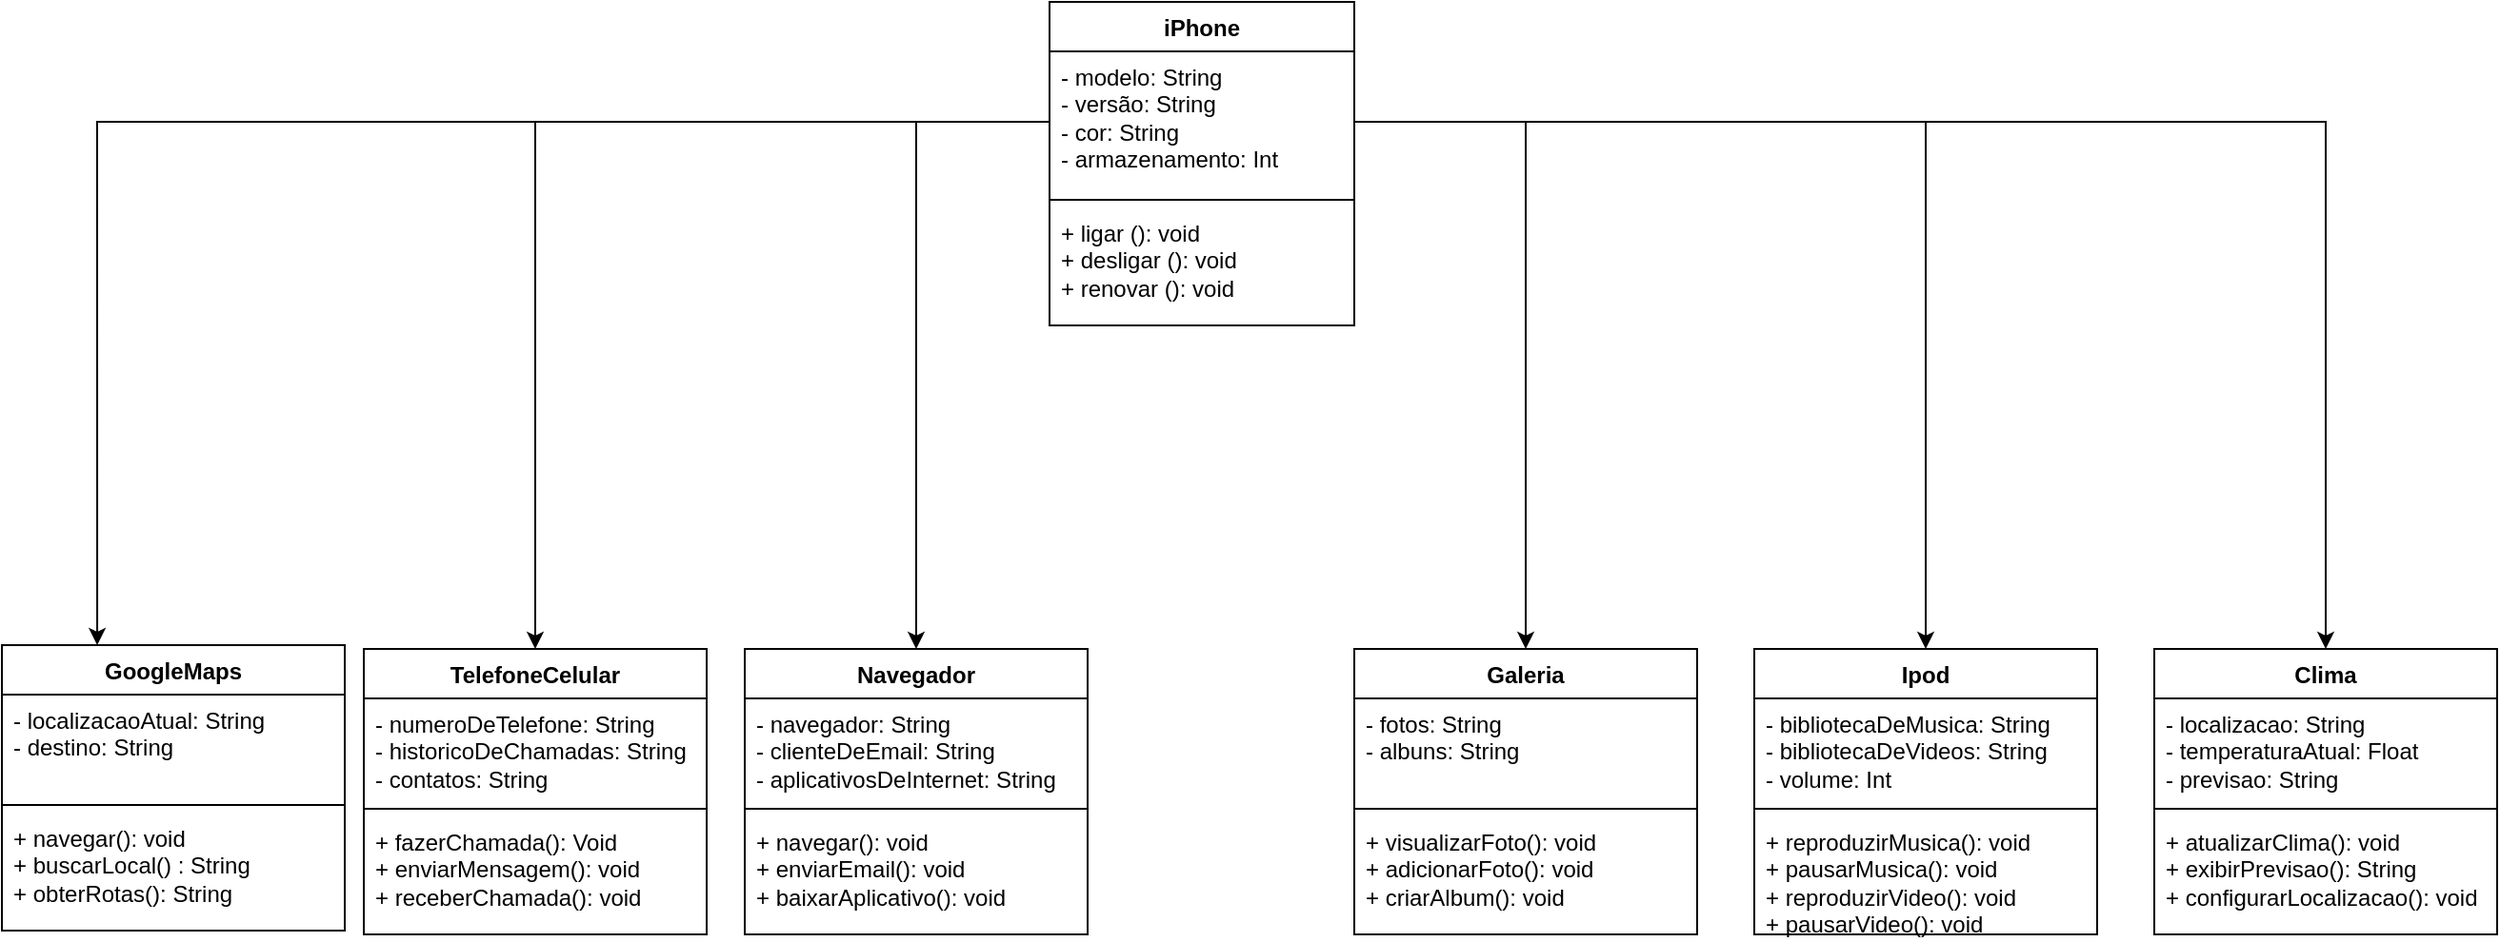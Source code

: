 <mxfile version="24.7.1" type="google">
  <diagram name="Página-1" id="inqP1eoOH2PZs6lB-xHO">
    <mxGraphModel dx="2261" dy="1915" grid="1" gridSize="10" guides="1" tooltips="1" connect="1" arrows="1" fold="1" page="1" pageScale="1" pageWidth="827" pageHeight="1169" math="0" shadow="0">
      <root>
        <mxCell id="0" />
        <mxCell id="1" parent="0" />
        <mxCell id="yWhd7Gpw7LgBYXEo9MWf-5" value="&lt;font style=&quot;vertical-align: inherit;&quot;&gt;&lt;font style=&quot;vertical-align: inherit;&quot;&gt;&lt;font style=&quot;vertical-align: inherit;&quot;&gt;&lt;font style=&quot;vertical-align: inherit;&quot;&gt;&lt;font style=&quot;vertical-align: inherit;&quot;&gt;&lt;font style=&quot;vertical-align: inherit;&quot;&gt;TelefoneCelular&lt;/font&gt;&lt;/font&gt;&lt;/font&gt;&lt;/font&gt;&lt;/font&gt;&lt;/font&gt;" style="swimlane;fontStyle=1;align=center;verticalAlign=top;childLayout=stackLayout;horizontal=1;startSize=26;horizontalStack=0;resizeParent=1;resizeParentMax=0;resizeLast=0;collapsible=1;marginBottom=0;whiteSpace=wrap;html=1;" parent="1" vertex="1">
          <mxGeometry x="140" y="270" width="180" height="150" as="geometry" />
        </mxCell>
        <mxCell id="yWhd7Gpw7LgBYXEo9MWf-6" value="&lt;font style=&quot;vertical-align: inherit;&quot;&gt;&lt;font style=&quot;vertical-align: inherit;&quot;&gt;&lt;font style=&quot;vertical-align: inherit;&quot;&gt;&lt;font style=&quot;vertical-align: inherit;&quot;&gt;&lt;font style=&quot;vertical-align: inherit;&quot;&gt;&lt;font style=&quot;vertical-align: inherit;&quot;&gt;- numeroDeTelefone: String&lt;/font&gt;&lt;/font&gt;&lt;/font&gt;&lt;/font&gt;&lt;/font&gt;&lt;/font&gt;&lt;div&gt;- historicoDeChamadas: String&lt;/div&gt;&lt;div&gt;- contatos: String&lt;br&gt;&lt;/div&gt;" style="text;strokeColor=none;fillColor=none;align=left;verticalAlign=top;spacingLeft=4;spacingRight=4;overflow=hidden;rotatable=0;points=[[0,0.5],[1,0.5]];portConstraint=eastwest;whiteSpace=wrap;html=1;" parent="yWhd7Gpw7LgBYXEo9MWf-5" vertex="1">
          <mxGeometry y="26" width="180" height="54" as="geometry" />
        </mxCell>
        <mxCell id="yWhd7Gpw7LgBYXEo9MWf-7" value="" style="line;strokeWidth=1;fillColor=none;align=left;verticalAlign=middle;spacingTop=-1;spacingLeft=3;spacingRight=3;rotatable=0;labelPosition=right;points=[];portConstraint=eastwest;strokeColor=inherit;" parent="yWhd7Gpw7LgBYXEo9MWf-5" vertex="1">
          <mxGeometry y="80" width="180" height="8" as="geometry" />
        </mxCell>
        <mxCell id="yWhd7Gpw7LgBYXEo9MWf-8" value=" + fazerChamada(): Void&lt;div&gt;+ enviarMensagem(): void&lt;div&gt;&lt;span style=&quot;background-color: initial;&quot;&gt;+ receberChamada(): void&lt;/span&gt;&lt;/div&gt;&lt;/div&gt;" style="text;strokeColor=none;fillColor=none;align=left;verticalAlign=top;spacingLeft=4;spacingRight=4;overflow=hidden;rotatable=0;points=[[0,0.5],[1,0.5]];portConstraint=eastwest;whiteSpace=wrap;html=1;" parent="yWhd7Gpw7LgBYXEo9MWf-5" vertex="1">
          <mxGeometry y="88" width="180" height="62" as="geometry" />
        </mxCell>
        <mxCell id="yWhd7Gpw7LgBYXEo9MWf-9" value="&lt;font style=&quot;vertical-align: inherit;&quot;&gt;&lt;font style=&quot;vertical-align: inherit;&quot;&gt;&lt;font style=&quot;vertical-align: inherit;&quot;&gt;&lt;font style=&quot;vertical-align: inherit;&quot;&gt;&lt;font style=&quot;vertical-align: inherit;&quot;&gt;&lt;font style=&quot;vertical-align: inherit;&quot;&gt;Navegador&lt;/font&gt;&lt;/font&gt;&lt;/font&gt;&lt;/font&gt;&lt;/font&gt;&lt;/font&gt;" style="swimlane;fontStyle=1;align=center;verticalAlign=top;childLayout=stackLayout;horizontal=1;startSize=26;horizontalStack=0;resizeParent=1;resizeParentMax=0;resizeLast=0;collapsible=1;marginBottom=0;whiteSpace=wrap;html=1;" parent="1" vertex="1">
          <mxGeometry x="340" y="270" width="180" height="150" as="geometry" />
        </mxCell>
        <mxCell id="yWhd7Gpw7LgBYXEo9MWf-10" value=" - navegador: String&amp;nbsp;&lt;br&gt;- clienteDeEmail: String&amp;nbsp;&lt;br&gt;- aplicativosDeInternet: String&amp;nbsp;" style="text;strokeColor=none;fillColor=none;align=left;verticalAlign=top;spacingLeft=4;spacingRight=4;overflow=hidden;rotatable=0;points=[[0,0.5],[1,0.5]];portConstraint=eastwest;whiteSpace=wrap;html=1;" parent="yWhd7Gpw7LgBYXEo9MWf-9" vertex="1">
          <mxGeometry y="26" width="180" height="54" as="geometry" />
        </mxCell>
        <mxCell id="yWhd7Gpw7LgBYXEo9MWf-11" value="" style="line;strokeWidth=1;fillColor=none;align=left;verticalAlign=middle;spacingTop=-1;spacingLeft=3;spacingRight=3;rotatable=0;labelPosition=right;points=[];portConstraint=eastwest;strokeColor=inherit;" parent="yWhd7Gpw7LgBYXEo9MWf-9" vertex="1">
          <mxGeometry y="80" width="180" height="8" as="geometry" />
        </mxCell>
        <mxCell id="yWhd7Gpw7LgBYXEo9MWf-12" value="+ navegar(): void&lt;div&gt;+ enviarEmail()&lt;span style=&quot;background-color: initial;&quot;&gt;: void&lt;/span&gt;&lt;span style=&quot;background-color: initial;&quot;&gt;&amp;nbsp;&lt;/span&gt;&lt;/div&gt;&lt;div&gt;+ baixarAplicativo()&lt;span style=&quot;background-color: initial;&quot;&gt;: void&lt;/span&gt;&lt;/div&gt;" style="text;strokeColor=none;fillColor=none;align=left;verticalAlign=top;spacingLeft=4;spacingRight=4;overflow=hidden;rotatable=0;points=[[0,0.5],[1,0.5]];portConstraint=eastwest;whiteSpace=wrap;html=1;" parent="yWhd7Gpw7LgBYXEo9MWf-9" vertex="1">
          <mxGeometry y="88" width="180" height="62" as="geometry" />
        </mxCell>
        <mxCell id="yWhd7Gpw7LgBYXEo9MWf-13" value="&lt;font style=&quot;vertical-align: inherit;&quot;&gt;&lt;font style=&quot;vertical-align: inherit;&quot;&gt;Galeria&lt;/font&gt;&lt;/font&gt;" style="swimlane;fontStyle=1;align=center;verticalAlign=top;childLayout=stackLayout;horizontal=1;startSize=26;horizontalStack=0;resizeParent=1;resizeParentMax=0;resizeLast=0;collapsible=1;marginBottom=0;whiteSpace=wrap;html=1;" parent="1" vertex="1">
          <mxGeometry x="660" y="270" width="180" height="150" as="geometry" />
        </mxCell>
        <mxCell id="yWhd7Gpw7LgBYXEo9MWf-14" value="- fotos: String&lt;div&gt;- albuns: String &lt;/div&gt;" style="text;strokeColor=none;fillColor=none;align=left;verticalAlign=top;spacingLeft=4;spacingRight=4;overflow=hidden;rotatable=0;points=[[0,0.5],[1,0.5]];portConstraint=eastwest;whiteSpace=wrap;html=1;" parent="yWhd7Gpw7LgBYXEo9MWf-13" vertex="1">
          <mxGeometry y="26" width="180" height="54" as="geometry" />
        </mxCell>
        <mxCell id="yWhd7Gpw7LgBYXEo9MWf-15" value="" style="line;strokeWidth=1;fillColor=none;align=left;verticalAlign=middle;spacingTop=-1;spacingLeft=3;spacingRight=3;rotatable=0;labelPosition=right;points=[];portConstraint=eastwest;strokeColor=inherit;" parent="yWhd7Gpw7LgBYXEo9MWf-13" vertex="1">
          <mxGeometry y="80" width="180" height="8" as="geometry" />
        </mxCell>
        <mxCell id="yWhd7Gpw7LgBYXEo9MWf-16" value="+ visualizarFoto(): void&lt;div&gt;+ adicionarFoto()&lt;span style=&quot;background-color: initial;&quot;&gt;: void&lt;/span&gt;&lt;span style=&quot;background-color: initial;&quot;&gt;&amp;nbsp;&lt;/span&gt;&lt;/div&gt;&lt;div&gt;+ criarAlbum(): void&lt;/div&gt;" style="text;strokeColor=none;fillColor=none;align=left;verticalAlign=top;spacingLeft=4;spacingRight=4;overflow=hidden;rotatable=0;points=[[0,0.5],[1,0.5]];portConstraint=eastwest;whiteSpace=wrap;html=1;" parent="yWhd7Gpw7LgBYXEo9MWf-13" vertex="1">
          <mxGeometry y="88" width="180" height="62" as="geometry" />
        </mxCell>
        <mxCell id="yWhd7Gpw7LgBYXEo9MWf-21" value="&lt;font style=&quot;vertical-align: inherit;&quot;&gt;&lt;font style=&quot;vertical-align: inherit;&quot;&gt;&lt;font style=&quot;vertical-align: inherit;&quot;&gt;&lt;font style=&quot;vertical-align: inherit;&quot;&gt;&lt;font style=&quot;vertical-align: inherit;&quot;&gt;&lt;font style=&quot;vertical-align: inherit;&quot;&gt;Ipod&lt;/font&gt;&lt;/font&gt;&lt;/font&gt;&lt;/font&gt;&lt;/font&gt;&lt;/font&gt;" style="swimlane;fontStyle=1;align=center;verticalAlign=top;childLayout=stackLayout;horizontal=1;startSize=26;horizontalStack=0;resizeParent=1;resizeParentMax=0;resizeLast=0;collapsible=1;marginBottom=0;whiteSpace=wrap;html=1;" parent="1" vertex="1">
          <mxGeometry x="870" y="270" width="180" height="150" as="geometry" />
        </mxCell>
        <mxCell id="yWhd7Gpw7LgBYXEo9MWf-22" value=" - bibliotecaDeMusica: String&lt;br&gt;- bibliotecaDeVideos: String&lt;br&gt;- volume: Int" style="text;strokeColor=none;fillColor=none;align=left;verticalAlign=top;spacingLeft=4;spacingRight=4;overflow=hidden;rotatable=0;points=[[0,0.5],[1,0.5]];portConstraint=eastwest;whiteSpace=wrap;html=1;" parent="yWhd7Gpw7LgBYXEo9MWf-21" vertex="1">
          <mxGeometry y="26" width="180" height="54" as="geometry" />
        </mxCell>
        <mxCell id="yWhd7Gpw7LgBYXEo9MWf-23" value="" style="line;strokeWidth=1;fillColor=none;align=left;verticalAlign=middle;spacingTop=-1;spacingLeft=3;spacingRight=3;rotatable=0;labelPosition=right;points=[];portConstraint=eastwest;strokeColor=inherit;" parent="yWhd7Gpw7LgBYXEo9MWf-21" vertex="1">
          <mxGeometry y="80" width="180" height="8" as="geometry" />
        </mxCell>
        <mxCell id="yWhd7Gpw7LgBYXEo9MWf-24" value=" + reproduzirMusica(): void&amp;nbsp;&lt;br&gt;+ pausarMusica(): void&amp;nbsp;&lt;br&gt;+ reproduzirVideo(): void&lt;br&gt;&lt;div&gt;+ pausarVideo(): void&lt;br&gt;&lt;/div&gt;" style="text;strokeColor=none;fillColor=none;align=left;verticalAlign=top;spacingLeft=4;spacingRight=4;overflow=hidden;rotatable=0;points=[[0,0.5],[1,0.5]];portConstraint=eastwest;whiteSpace=wrap;html=1;" parent="yWhd7Gpw7LgBYXEo9MWf-21" vertex="1">
          <mxGeometry y="88" width="180" height="62" as="geometry" />
        </mxCell>
        <mxCell id="yWhd7Gpw7LgBYXEo9MWf-25" value="&lt;font style=&quot;vertical-align: inherit;&quot;&gt;&lt;font style=&quot;vertical-align: inherit;&quot;&gt;Clima&lt;/font&gt;&lt;/font&gt;" style="swimlane;fontStyle=1;align=center;verticalAlign=top;childLayout=stackLayout;horizontal=1;startSize=26;horizontalStack=0;resizeParent=1;resizeParentMax=0;resizeLast=0;collapsible=1;marginBottom=0;whiteSpace=wrap;html=1;" parent="1" vertex="1">
          <mxGeometry x="1080" y="270" width="180" height="150" as="geometry" />
        </mxCell>
        <mxCell id="yWhd7Gpw7LgBYXEo9MWf-26" value="- localizacao: String&amp;nbsp;&lt;br&gt;- temperaturaAtual: Float&lt;br&gt;- previsao: String" style="text;strokeColor=none;fillColor=none;align=left;verticalAlign=top;spacingLeft=4;spacingRight=4;overflow=hidden;rotatable=0;points=[[0,0.5],[1,0.5]];portConstraint=eastwest;whiteSpace=wrap;html=1;" parent="yWhd7Gpw7LgBYXEo9MWf-25" vertex="1">
          <mxGeometry y="26" width="180" height="54" as="geometry" />
        </mxCell>
        <mxCell id="yWhd7Gpw7LgBYXEo9MWf-27" value="" style="line;strokeWidth=1;fillColor=none;align=left;verticalAlign=middle;spacingTop=-1;spacingLeft=3;spacingRight=3;rotatable=0;labelPosition=right;points=[];portConstraint=eastwest;strokeColor=inherit;" parent="yWhd7Gpw7LgBYXEo9MWf-25" vertex="1">
          <mxGeometry y="80" width="180" height="8" as="geometry" />
        </mxCell>
        <mxCell id="yWhd7Gpw7LgBYXEo9MWf-28" value="&lt;font style=&quot;vertical-align: inherit;&quot;&gt;&lt;font style=&quot;vertical-align: inherit;&quot;&gt;&lt;font style=&quot;vertical-align: inherit;&quot;&gt;&lt;font style=&quot;vertical-align: inherit;&quot;&gt; + atualizarClima()&lt;/font&gt;&lt;/font&gt;&lt;/font&gt;&lt;/font&gt;: void&lt;div&gt;&lt;font style=&quot;vertical-align: inherit;&quot;&gt;&lt;font style=&quot;vertical-align: inherit;&quot;&gt;&lt;font style=&quot;vertical-align: inherit;&quot;&gt;&lt;font style=&quot;vertical-align: inherit;&quot;&gt;+ exibirPrevisao()&lt;/font&gt;&lt;/font&gt;&lt;/font&gt;&lt;/font&gt;: String&lt;div&gt;&lt;font style=&quot;vertical-align: inherit;&quot;&gt;&lt;font style=&quot;vertical-align: inherit;&quot;&gt;&lt;font style=&quot;vertical-align: inherit;&quot;&gt;&lt;font style=&quot;vertical-align: inherit;&quot;&gt;+ configurarLocalizacao()&lt;/font&gt;&lt;/font&gt;&lt;/font&gt;&lt;/font&gt;&lt;span style=&quot;background-color: initial;&quot;&gt;: void&lt;/span&gt;&lt;/div&gt;&lt;/div&gt;" style="text;strokeColor=none;fillColor=none;align=left;verticalAlign=top;spacingLeft=4;spacingRight=4;overflow=hidden;rotatable=0;points=[[0,0.5],[1,0.5]];portConstraint=eastwest;whiteSpace=wrap;html=1;" parent="yWhd7Gpw7LgBYXEo9MWf-25" vertex="1">
          <mxGeometry y="88" width="180" height="62" as="geometry" />
        </mxCell>
        <mxCell id="yWhd7Gpw7LgBYXEo9MWf-29" value="&lt;font style=&quot;vertical-align: inherit;&quot;&gt;&lt;font style=&quot;vertical-align: inherit;&quot;&gt;GoogleMaps&lt;/font&gt;&lt;/font&gt;" style="swimlane;fontStyle=1;align=center;verticalAlign=top;childLayout=stackLayout;horizontal=1;startSize=26;horizontalStack=0;resizeParent=1;resizeParentMax=0;resizeLast=0;collapsible=1;marginBottom=0;whiteSpace=wrap;html=1;" parent="1" vertex="1">
          <mxGeometry x="-50" y="268" width="180" height="150" as="geometry" />
        </mxCell>
        <mxCell id="yWhd7Gpw7LgBYXEo9MWf-30" value=" - localizacaoAtual: String&lt;br&gt;- destino: String " style="text;strokeColor=none;fillColor=none;align=left;verticalAlign=top;spacingLeft=4;spacingRight=4;overflow=hidden;rotatable=0;points=[[0,0.5],[1,0.5]];portConstraint=eastwest;whiteSpace=wrap;html=1;" parent="yWhd7Gpw7LgBYXEo9MWf-29" vertex="1">
          <mxGeometry y="26" width="180" height="54" as="geometry" />
        </mxCell>
        <mxCell id="yWhd7Gpw7LgBYXEo9MWf-31" value="" style="line;strokeWidth=1;fillColor=none;align=left;verticalAlign=middle;spacingTop=-1;spacingLeft=3;spacingRight=3;rotatable=0;labelPosition=right;points=[];portConstraint=eastwest;strokeColor=inherit;" parent="yWhd7Gpw7LgBYXEo9MWf-29" vertex="1">
          <mxGeometry y="80" width="180" height="8" as="geometry" />
        </mxCell>
        <mxCell id="yWhd7Gpw7LgBYXEo9MWf-32" value="+ navegar(): void&lt;br&gt;+ buscarLocal()&amp;nbsp;: String&lt;br&gt;+ obterRotas(): String " style="text;strokeColor=none;fillColor=none;align=left;verticalAlign=top;spacingLeft=4;spacingRight=4;overflow=hidden;rotatable=0;points=[[0,0.5],[1,0.5]];portConstraint=eastwest;whiteSpace=wrap;html=1;" parent="yWhd7Gpw7LgBYXEo9MWf-29" vertex="1">
          <mxGeometry y="88" width="180" height="62" as="geometry" />
        </mxCell>
        <mxCell id="yWhd7Gpw7LgBYXEo9MWf-33" value="&lt;font style=&quot;vertical-align: inherit;&quot;&gt;&lt;font style=&quot;vertical-align: inherit;&quot;&gt;iPhone&lt;/font&gt;&lt;/font&gt;" style="swimlane;fontStyle=1;align=center;verticalAlign=top;childLayout=stackLayout;horizontal=1;startSize=26;horizontalStack=0;resizeParent=1;resizeParentMax=0;resizeLast=0;collapsible=1;marginBottom=0;whiteSpace=wrap;html=1;" parent="1" vertex="1">
          <mxGeometry x="500" y="-70" width="160" height="170" as="geometry" />
        </mxCell>
        <mxCell id="yWhd7Gpw7LgBYXEo9MWf-34" value="&lt;font style=&quot;vertical-align: inherit;&quot;&gt;&lt;font style=&quot;vertical-align: inherit;&quot;&gt;&lt;font style=&quot;vertical-align: inherit;&quot;&gt;&lt;font style=&quot;vertical-align: inherit;&quot;&gt;&lt;font style=&quot;vertical-align: inherit;&quot;&gt;&lt;font style=&quot;vertical-align: inherit;&quot;&gt;&lt;font style=&quot;vertical-align: inherit;&quot;&gt;&lt;font style=&quot;vertical-align: inherit;&quot;&gt;&lt;font style=&quot;vertical-align: inherit;&quot;&gt;&lt;font style=&quot;vertical-align: inherit;&quot;&gt;&lt;font style=&quot;vertical-align: inherit;&quot;&gt;&lt;font style=&quot;vertical-align: inherit;&quot;&gt;&lt;font style=&quot;vertical-align: inherit;&quot;&gt;&lt;font style=&quot;vertical-align: inherit;&quot;&gt;&lt;font style=&quot;vertical-align: inherit;&quot;&gt;&lt;font style=&quot;vertical-align: inherit;&quot;&gt;&lt;font style=&quot;vertical-align: inherit;&quot;&gt;&lt;font style=&quot;vertical-align: inherit;&quot;&gt;- modelo: String&lt;/font&gt;&lt;/font&gt;&lt;/font&gt;&lt;/font&gt;&lt;/font&gt;&lt;/font&gt;&lt;/font&gt;&lt;/font&gt;&lt;/font&gt;&lt;/font&gt;&lt;/font&gt;&lt;/font&gt;&lt;/font&gt;&lt;/font&gt;&lt;/font&gt;&lt;/font&gt;&lt;/font&gt;&lt;/font&gt;&lt;div&gt;&lt;font style=&quot;vertical-align: inherit;&quot;&gt;&lt;font style=&quot;vertical-align: inherit;&quot;&gt;&lt;font style=&quot;vertical-align: inherit;&quot;&gt;&lt;font style=&quot;vertical-align: inherit;&quot;&gt;&lt;font style=&quot;vertical-align: inherit;&quot;&gt;&lt;font style=&quot;vertical-align: inherit;&quot;&gt;&lt;font style=&quot;vertical-align: inherit;&quot;&gt;&lt;font style=&quot;vertical-align: inherit;&quot;&gt;&lt;font style=&quot;vertical-align: inherit;&quot;&gt;&lt;font style=&quot;vertical-align: inherit;&quot;&gt;&lt;font style=&quot;vertical-align: inherit;&quot;&gt;&lt;font style=&quot;vertical-align: inherit;&quot;&gt;&lt;font style=&quot;vertical-align: inherit;&quot;&gt;&lt;font style=&quot;vertical-align: inherit;&quot;&gt;&lt;font style=&quot;vertical-align: inherit;&quot;&gt;&lt;font style=&quot;vertical-align: inherit;&quot;&gt;&lt;font style=&quot;vertical-align: inherit;&quot;&gt;&lt;font style=&quot;vertical-align: inherit;&quot;&gt;&lt;font style=&quot;vertical-align: inherit;&quot;&gt;&lt;font style=&quot;vertical-align: inherit;&quot;&gt;- versão: String&lt;/font&gt;&lt;/font&gt;&lt;/font&gt;&lt;/font&gt;&lt;/font&gt;&lt;/font&gt;&lt;/font&gt;&lt;/font&gt;&lt;/font&gt;&lt;/font&gt;&lt;/font&gt;&lt;/font&gt;&lt;/font&gt;&lt;/font&gt;&lt;/font&gt;&lt;/font&gt;&lt;/font&gt;&lt;/font&gt;&lt;/font&gt;&lt;/font&gt;&lt;/div&gt;&lt;div&gt;&lt;font style=&quot;vertical-align: inherit;&quot;&gt;&lt;font style=&quot;vertical-align: inherit;&quot;&gt;&lt;font style=&quot;vertical-align: inherit;&quot;&gt;&lt;font style=&quot;vertical-align: inherit;&quot;&gt;&lt;font style=&quot;vertical-align: inherit;&quot;&gt;&lt;font style=&quot;vertical-align: inherit;&quot;&gt;&lt;font style=&quot;vertical-align: inherit;&quot;&gt;&lt;font style=&quot;vertical-align: inherit;&quot;&gt;&lt;font style=&quot;vertical-align: inherit;&quot;&gt;&lt;font style=&quot;vertical-align: inherit;&quot;&gt;&lt;font style=&quot;vertical-align: inherit;&quot;&gt;&lt;font style=&quot;vertical-align: inherit;&quot;&gt;&lt;font style=&quot;vertical-align: inherit;&quot;&gt;&lt;font style=&quot;vertical-align: inherit;&quot;&gt;&lt;font style=&quot;vertical-align: inherit;&quot;&gt;&lt;font style=&quot;vertical-align: inherit;&quot;&gt;&lt;font style=&quot;vertical-align: inherit;&quot;&gt;&lt;font style=&quot;vertical-align: inherit;&quot;&gt;&lt;font style=&quot;vertical-align: inherit;&quot;&gt;&lt;font style=&quot;vertical-align: inherit;&quot;&gt;&lt;font style=&quot;vertical-align: inherit;&quot;&gt;&lt;font style=&quot;vertical-align: inherit;&quot;&gt;- cor: String&lt;/font&gt;&lt;/font&gt;&lt;/font&gt;&lt;/font&gt;&lt;/font&gt;&lt;/font&gt;&lt;/font&gt;&lt;/font&gt;&lt;/font&gt;&lt;/font&gt;&lt;/font&gt;&lt;/font&gt;&lt;/font&gt;&lt;/font&gt;&lt;/font&gt;&lt;/font&gt;&lt;/font&gt;&lt;/font&gt;&lt;/font&gt;&lt;/font&gt;&lt;/font&gt;&lt;/font&gt;&lt;/div&gt;&lt;div&gt;&lt;font style=&quot;vertical-align: inherit;&quot;&gt;&lt;font style=&quot;vertical-align: inherit;&quot;&gt;&lt;font style=&quot;vertical-align: inherit;&quot;&gt;&lt;font style=&quot;vertical-align: inherit;&quot;&gt;&lt;font style=&quot;vertical-align: inherit;&quot;&gt;&lt;font style=&quot;vertical-align: inherit;&quot;&gt;&lt;font style=&quot;vertical-align: inherit;&quot;&gt;&lt;font style=&quot;vertical-align: inherit;&quot;&gt;&lt;font style=&quot;vertical-align: inherit;&quot;&gt;&lt;font style=&quot;vertical-align: inherit;&quot;&gt;&lt;font style=&quot;vertical-align: inherit;&quot;&gt;&lt;font style=&quot;vertical-align: inherit;&quot;&gt;&lt;font style=&quot;vertical-align: inherit;&quot;&gt;&lt;font style=&quot;vertical-align: inherit;&quot;&gt;&lt;font style=&quot;vertical-align: inherit;&quot;&gt;&lt;font style=&quot;vertical-align: inherit;&quot;&gt;&lt;font style=&quot;vertical-align: inherit;&quot;&gt;&lt;font style=&quot;vertical-align: inherit;&quot;&gt;&lt;font style=&quot;vertical-align: inherit;&quot;&gt;&lt;font style=&quot;vertical-align: inherit;&quot;&gt;&lt;font style=&quot;vertical-align: inherit;&quot;&gt;&lt;font style=&quot;vertical-align: inherit;&quot;&gt;&lt;font style=&quot;vertical-align: inherit;&quot;&gt;&lt;font style=&quot;vertical-align: inherit;&quot;&gt;- armazenamento: Int&lt;/font&gt;&lt;/font&gt;&lt;/font&gt;&lt;/font&gt;&lt;/font&gt;&lt;/font&gt;&lt;/font&gt;&lt;/font&gt;&lt;/font&gt;&lt;/font&gt;&lt;/font&gt;&lt;/font&gt;&lt;/font&gt;&lt;/font&gt;&lt;/font&gt;&lt;/font&gt;&lt;/font&gt;&lt;/font&gt;&lt;/font&gt;&lt;/font&gt;&lt;/font&gt;&lt;/font&gt;&lt;/font&gt;&lt;/font&gt;&lt;/div&gt;" style="text;strokeColor=none;fillColor=none;align=left;verticalAlign=top;spacingLeft=4;spacingRight=4;overflow=hidden;rotatable=0;points=[[0,0.5],[1,0.5]];portConstraint=eastwest;whiteSpace=wrap;html=1;" parent="yWhd7Gpw7LgBYXEo9MWf-33" vertex="1">
          <mxGeometry y="26" width="160" height="74" as="geometry" />
        </mxCell>
        <mxCell id="yWhd7Gpw7LgBYXEo9MWf-35" value="" style="line;strokeWidth=1;fillColor=none;align=left;verticalAlign=middle;spacingTop=-1;spacingLeft=3;spacingRight=3;rotatable=0;labelPosition=right;points=[];portConstraint=eastwest;strokeColor=inherit;" parent="yWhd7Gpw7LgBYXEo9MWf-33" vertex="1">
          <mxGeometry y="100" width="160" height="8" as="geometry" />
        </mxCell>
        <mxCell id="yWhd7Gpw7LgBYXEo9MWf-36" value="&lt;font style=&quot;vertical-align: inherit;&quot;&gt;&lt;font style=&quot;vertical-align: inherit;&quot;&gt;&lt;font style=&quot;vertical-align: inherit;&quot;&gt;&lt;font style=&quot;vertical-align: inherit;&quot;&gt;&lt;font style=&quot;vertical-align: inherit;&quot;&gt;&lt;font style=&quot;vertical-align: inherit;&quot;&gt;+ ligar (): void&lt;/font&gt;&lt;/font&gt;&lt;/font&gt;&lt;/font&gt;&lt;br&gt;&lt;font style=&quot;vertical-align: inherit;&quot;&gt;&lt;font style=&quot;vertical-align: inherit;&quot;&gt;&lt;font style=&quot;vertical-align: inherit;&quot;&gt;&lt;font style=&quot;vertical-align: inherit;&quot;&gt;+ desligar (): void&lt;/font&gt;&lt;/font&gt;&lt;/font&gt;&lt;/font&gt;&lt;br&gt;&lt;font style=&quot;vertical-align: inherit;&quot;&gt;&lt;font style=&quot;vertical-align: inherit;&quot;&gt;&lt;font style=&quot;vertical-align: inherit;&quot;&gt;&lt;font style=&quot;vertical-align: inherit;&quot;&gt;+ renovar (): void&lt;/font&gt;&lt;/font&gt;&lt;/font&gt;&lt;/font&gt;&lt;/font&gt;&lt;/font&gt;" style="text;strokeColor=none;fillColor=none;align=left;verticalAlign=top;spacingLeft=4;spacingRight=4;overflow=hidden;rotatable=0;points=[[0,0.5],[1,0.5]];portConstraint=eastwest;whiteSpace=wrap;html=1;" parent="yWhd7Gpw7LgBYXEo9MWf-33" vertex="1">
          <mxGeometry y="108" width="160" height="62" as="geometry" />
        </mxCell>
        <mxCell id="yWhd7Gpw7LgBYXEo9MWf-37" style="edgeStyle=orthogonalEdgeStyle;rounded=0;orthogonalLoop=1;jettySize=auto;html=1;entryX=0.544;entryY=0;entryDx=0;entryDy=0;entryPerimeter=0;exitX=0;exitY=0.5;exitDx=0;exitDy=0;" parent="1" source="yWhd7Gpw7LgBYXEo9MWf-34" edge="1">
          <mxGeometry relative="1" as="geometry">
            <mxPoint x="463" y="123" as="sourcePoint" />
            <mxPoint x="0.04" y="268" as="targetPoint" />
            <Array as="points">
              <mxPoint y="-7" />
            </Array>
          </mxGeometry>
        </mxCell>
        <mxCell id="yWhd7Gpw7LgBYXEo9MWf-38" style="edgeStyle=orthogonalEdgeStyle;rounded=0;orthogonalLoop=1;jettySize=auto;html=1;entryX=0.5;entryY=0;entryDx=0;entryDy=0;" parent="1" source="yWhd7Gpw7LgBYXEo9MWf-34" target="yWhd7Gpw7LgBYXEo9MWf-5" edge="1">
          <mxGeometry relative="1" as="geometry" />
        </mxCell>
        <mxCell id="yWhd7Gpw7LgBYXEo9MWf-39" style="edgeStyle=orthogonalEdgeStyle;rounded=0;orthogonalLoop=1;jettySize=auto;html=1;entryX=0.5;entryY=0;entryDx=0;entryDy=0;" parent="1" source="yWhd7Gpw7LgBYXEo9MWf-34" target="yWhd7Gpw7LgBYXEo9MWf-9" edge="1">
          <mxGeometry relative="1" as="geometry" />
        </mxCell>
        <mxCell id="yWhd7Gpw7LgBYXEo9MWf-43" style="edgeStyle=orthogonalEdgeStyle;rounded=0;orthogonalLoop=1;jettySize=auto;html=1;entryX=0.5;entryY=0;entryDx=0;entryDy=0;" parent="1" source="yWhd7Gpw7LgBYXEo9MWf-34" target="yWhd7Gpw7LgBYXEo9MWf-21" edge="1">
          <mxGeometry relative="1" as="geometry" />
        </mxCell>
        <mxCell id="yWhd7Gpw7LgBYXEo9MWf-44" style="edgeStyle=orthogonalEdgeStyle;rounded=0;orthogonalLoop=1;jettySize=auto;html=1;entryX=0.5;entryY=0;entryDx=0;entryDy=0;" parent="1" source="yWhd7Gpw7LgBYXEo9MWf-34" target="yWhd7Gpw7LgBYXEo9MWf-25" edge="1">
          <mxGeometry relative="1" as="geometry" />
        </mxCell>
        <mxCell id="yWhd7Gpw7LgBYXEo9MWf-45" style="edgeStyle=orthogonalEdgeStyle;rounded=0;orthogonalLoop=1;jettySize=auto;html=1;entryX=0.5;entryY=0;entryDx=0;entryDy=0;" parent="1" source="yWhd7Gpw7LgBYXEo9MWf-34" target="yWhd7Gpw7LgBYXEo9MWf-13" edge="1">
          <mxGeometry relative="1" as="geometry" />
        </mxCell>
      </root>
    </mxGraphModel>
  </diagram>
</mxfile>
